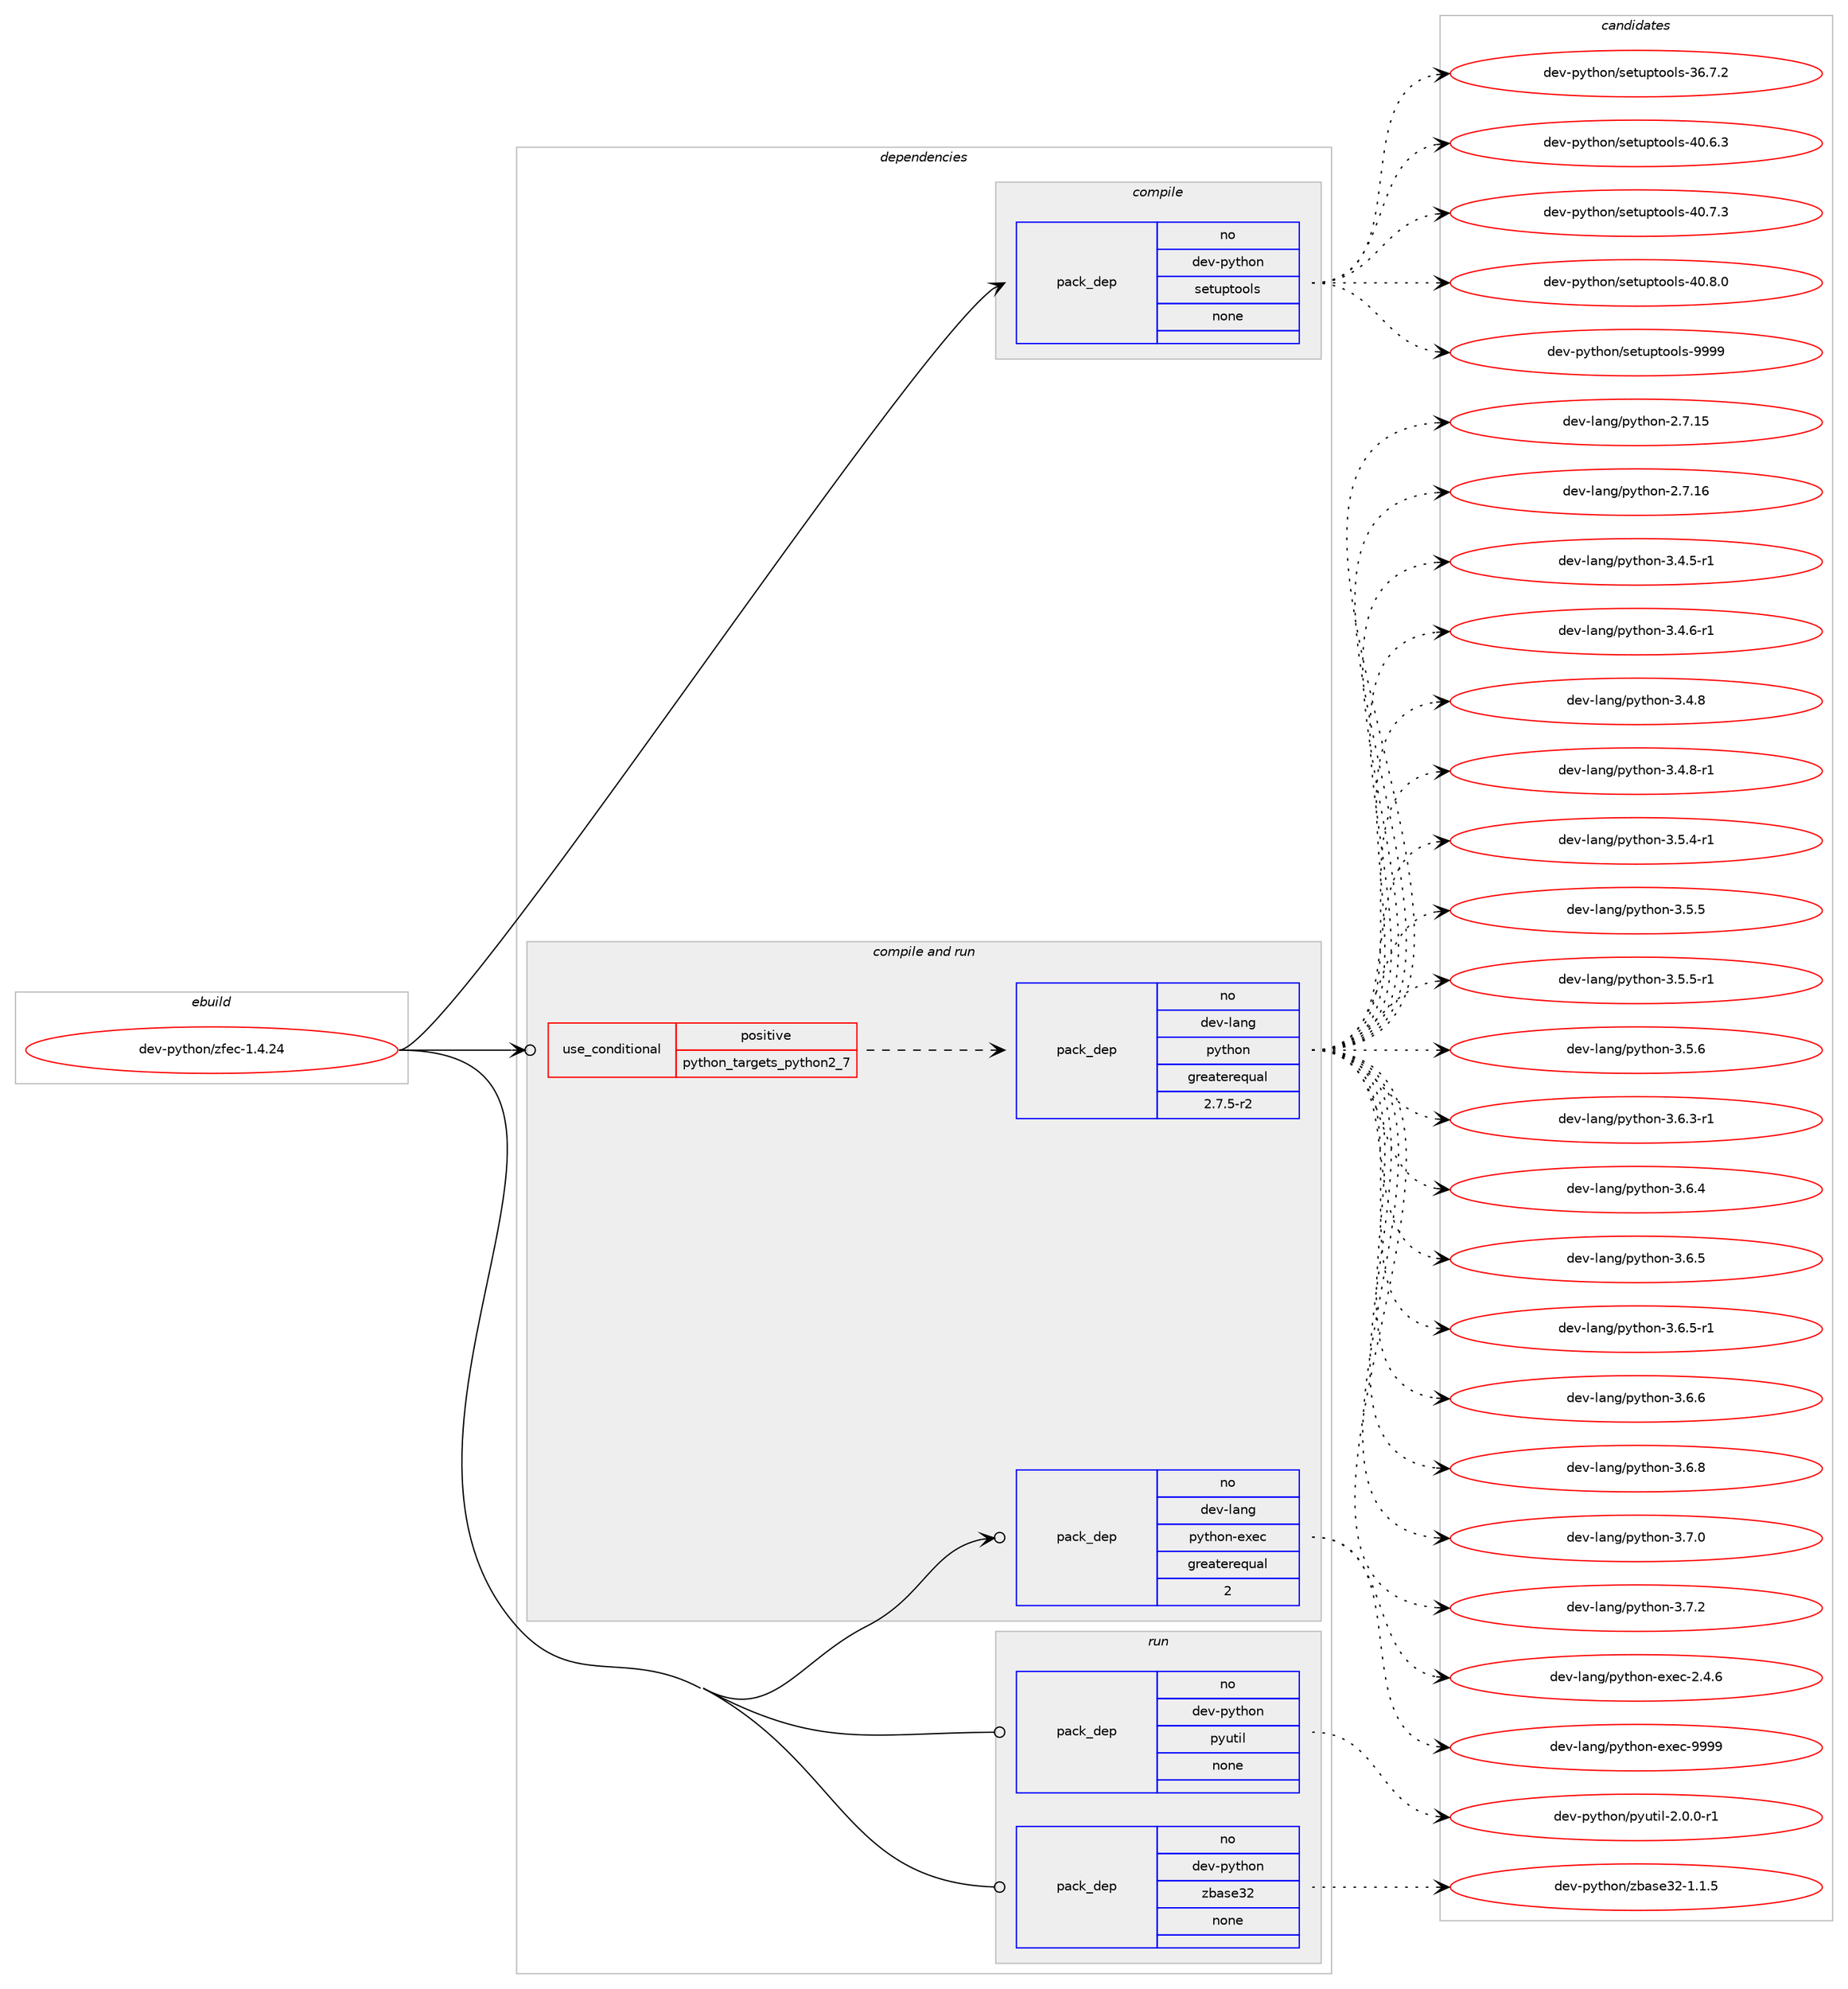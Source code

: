 digraph prolog {

# *************
# Graph options
# *************

newrank=true;
concentrate=true;
compound=true;
graph [rankdir=LR,fontname=Helvetica,fontsize=10,ranksep=1.5];#, ranksep=2.5, nodesep=0.2];
edge  [arrowhead=vee];
node  [fontname=Helvetica,fontsize=10];

# **********
# The ebuild
# **********

subgraph cluster_leftcol {
color=gray;
rank=same;
label=<<i>ebuild</i>>;
id [label="dev-python/zfec-1.4.24", color=red, width=4, href="../dev-python/zfec-1.4.24.svg"];
}

# ****************
# The dependencies
# ****************

subgraph cluster_midcol {
color=gray;
label=<<i>dependencies</i>>;
subgraph cluster_compile {
fillcolor="#eeeeee";
style=filled;
label=<<i>compile</i>>;
subgraph pack1038581 {
dependency1449217 [label=<<TABLE BORDER="0" CELLBORDER="1" CELLSPACING="0" CELLPADDING="4" WIDTH="220"><TR><TD ROWSPAN="6" CELLPADDING="30">pack_dep</TD></TR><TR><TD WIDTH="110">no</TD></TR><TR><TD>dev-python</TD></TR><TR><TD>setuptools</TD></TR><TR><TD>none</TD></TR><TR><TD></TD></TR></TABLE>>, shape=none, color=blue];
}
id:e -> dependency1449217:w [weight=20,style="solid",arrowhead="vee"];
}
subgraph cluster_compileandrun {
fillcolor="#eeeeee";
style=filled;
label=<<i>compile and run</i>>;
subgraph cond387263 {
dependency1449218 [label=<<TABLE BORDER="0" CELLBORDER="1" CELLSPACING="0" CELLPADDING="4"><TR><TD ROWSPAN="3" CELLPADDING="10">use_conditional</TD></TR><TR><TD>positive</TD></TR><TR><TD>python_targets_python2_7</TD></TR></TABLE>>, shape=none, color=red];
subgraph pack1038582 {
dependency1449219 [label=<<TABLE BORDER="0" CELLBORDER="1" CELLSPACING="0" CELLPADDING="4" WIDTH="220"><TR><TD ROWSPAN="6" CELLPADDING="30">pack_dep</TD></TR><TR><TD WIDTH="110">no</TD></TR><TR><TD>dev-lang</TD></TR><TR><TD>python</TD></TR><TR><TD>greaterequal</TD></TR><TR><TD>2.7.5-r2</TD></TR></TABLE>>, shape=none, color=blue];
}
dependency1449218:e -> dependency1449219:w [weight=20,style="dashed",arrowhead="vee"];
}
id:e -> dependency1449218:w [weight=20,style="solid",arrowhead="odotvee"];
subgraph pack1038583 {
dependency1449220 [label=<<TABLE BORDER="0" CELLBORDER="1" CELLSPACING="0" CELLPADDING="4" WIDTH="220"><TR><TD ROWSPAN="6" CELLPADDING="30">pack_dep</TD></TR><TR><TD WIDTH="110">no</TD></TR><TR><TD>dev-lang</TD></TR><TR><TD>python-exec</TD></TR><TR><TD>greaterequal</TD></TR><TR><TD>2</TD></TR></TABLE>>, shape=none, color=blue];
}
id:e -> dependency1449220:w [weight=20,style="solid",arrowhead="odotvee"];
}
subgraph cluster_run {
fillcolor="#eeeeee";
style=filled;
label=<<i>run</i>>;
subgraph pack1038584 {
dependency1449221 [label=<<TABLE BORDER="0" CELLBORDER="1" CELLSPACING="0" CELLPADDING="4" WIDTH="220"><TR><TD ROWSPAN="6" CELLPADDING="30">pack_dep</TD></TR><TR><TD WIDTH="110">no</TD></TR><TR><TD>dev-python</TD></TR><TR><TD>pyutil</TD></TR><TR><TD>none</TD></TR><TR><TD></TD></TR></TABLE>>, shape=none, color=blue];
}
id:e -> dependency1449221:w [weight=20,style="solid",arrowhead="odot"];
subgraph pack1038585 {
dependency1449222 [label=<<TABLE BORDER="0" CELLBORDER="1" CELLSPACING="0" CELLPADDING="4" WIDTH="220"><TR><TD ROWSPAN="6" CELLPADDING="30">pack_dep</TD></TR><TR><TD WIDTH="110">no</TD></TR><TR><TD>dev-python</TD></TR><TR><TD>zbase32</TD></TR><TR><TD>none</TD></TR><TR><TD></TD></TR></TABLE>>, shape=none, color=blue];
}
id:e -> dependency1449222:w [weight=20,style="solid",arrowhead="odot"];
}
}

# **************
# The candidates
# **************

subgraph cluster_choices {
rank=same;
color=gray;
label=<<i>candidates</i>>;

subgraph choice1038581 {
color=black;
nodesep=1;
choice100101118451121211161041111104711510111611711211611111110811545515446554650 [label="dev-python/setuptools-36.7.2", color=red, width=4,href="../dev-python/setuptools-36.7.2.svg"];
choice100101118451121211161041111104711510111611711211611111110811545524846544651 [label="dev-python/setuptools-40.6.3", color=red, width=4,href="../dev-python/setuptools-40.6.3.svg"];
choice100101118451121211161041111104711510111611711211611111110811545524846554651 [label="dev-python/setuptools-40.7.3", color=red, width=4,href="../dev-python/setuptools-40.7.3.svg"];
choice100101118451121211161041111104711510111611711211611111110811545524846564648 [label="dev-python/setuptools-40.8.0", color=red, width=4,href="../dev-python/setuptools-40.8.0.svg"];
choice10010111845112121116104111110471151011161171121161111111081154557575757 [label="dev-python/setuptools-9999", color=red, width=4,href="../dev-python/setuptools-9999.svg"];
dependency1449217:e -> choice100101118451121211161041111104711510111611711211611111110811545515446554650:w [style=dotted,weight="100"];
dependency1449217:e -> choice100101118451121211161041111104711510111611711211611111110811545524846544651:w [style=dotted,weight="100"];
dependency1449217:e -> choice100101118451121211161041111104711510111611711211611111110811545524846554651:w [style=dotted,weight="100"];
dependency1449217:e -> choice100101118451121211161041111104711510111611711211611111110811545524846564648:w [style=dotted,weight="100"];
dependency1449217:e -> choice10010111845112121116104111110471151011161171121161111111081154557575757:w [style=dotted,weight="100"];
}
subgraph choice1038582 {
color=black;
nodesep=1;
choice10010111845108971101034711212111610411111045504655464953 [label="dev-lang/python-2.7.15", color=red, width=4,href="../dev-lang/python-2.7.15.svg"];
choice10010111845108971101034711212111610411111045504655464954 [label="dev-lang/python-2.7.16", color=red, width=4,href="../dev-lang/python-2.7.16.svg"];
choice1001011184510897110103471121211161041111104551465246534511449 [label="dev-lang/python-3.4.5-r1", color=red, width=4,href="../dev-lang/python-3.4.5-r1.svg"];
choice1001011184510897110103471121211161041111104551465246544511449 [label="dev-lang/python-3.4.6-r1", color=red, width=4,href="../dev-lang/python-3.4.6-r1.svg"];
choice100101118451089711010347112121116104111110455146524656 [label="dev-lang/python-3.4.8", color=red, width=4,href="../dev-lang/python-3.4.8.svg"];
choice1001011184510897110103471121211161041111104551465246564511449 [label="dev-lang/python-3.4.8-r1", color=red, width=4,href="../dev-lang/python-3.4.8-r1.svg"];
choice1001011184510897110103471121211161041111104551465346524511449 [label="dev-lang/python-3.5.4-r1", color=red, width=4,href="../dev-lang/python-3.5.4-r1.svg"];
choice100101118451089711010347112121116104111110455146534653 [label="dev-lang/python-3.5.5", color=red, width=4,href="../dev-lang/python-3.5.5.svg"];
choice1001011184510897110103471121211161041111104551465346534511449 [label="dev-lang/python-3.5.5-r1", color=red, width=4,href="../dev-lang/python-3.5.5-r1.svg"];
choice100101118451089711010347112121116104111110455146534654 [label="dev-lang/python-3.5.6", color=red, width=4,href="../dev-lang/python-3.5.6.svg"];
choice1001011184510897110103471121211161041111104551465446514511449 [label="dev-lang/python-3.6.3-r1", color=red, width=4,href="../dev-lang/python-3.6.3-r1.svg"];
choice100101118451089711010347112121116104111110455146544652 [label="dev-lang/python-3.6.4", color=red, width=4,href="../dev-lang/python-3.6.4.svg"];
choice100101118451089711010347112121116104111110455146544653 [label="dev-lang/python-3.6.5", color=red, width=4,href="../dev-lang/python-3.6.5.svg"];
choice1001011184510897110103471121211161041111104551465446534511449 [label="dev-lang/python-3.6.5-r1", color=red, width=4,href="../dev-lang/python-3.6.5-r1.svg"];
choice100101118451089711010347112121116104111110455146544654 [label="dev-lang/python-3.6.6", color=red, width=4,href="../dev-lang/python-3.6.6.svg"];
choice100101118451089711010347112121116104111110455146544656 [label="dev-lang/python-3.6.8", color=red, width=4,href="../dev-lang/python-3.6.8.svg"];
choice100101118451089711010347112121116104111110455146554648 [label="dev-lang/python-3.7.0", color=red, width=4,href="../dev-lang/python-3.7.0.svg"];
choice100101118451089711010347112121116104111110455146554650 [label="dev-lang/python-3.7.2", color=red, width=4,href="../dev-lang/python-3.7.2.svg"];
dependency1449219:e -> choice10010111845108971101034711212111610411111045504655464953:w [style=dotted,weight="100"];
dependency1449219:e -> choice10010111845108971101034711212111610411111045504655464954:w [style=dotted,weight="100"];
dependency1449219:e -> choice1001011184510897110103471121211161041111104551465246534511449:w [style=dotted,weight="100"];
dependency1449219:e -> choice1001011184510897110103471121211161041111104551465246544511449:w [style=dotted,weight="100"];
dependency1449219:e -> choice100101118451089711010347112121116104111110455146524656:w [style=dotted,weight="100"];
dependency1449219:e -> choice1001011184510897110103471121211161041111104551465246564511449:w [style=dotted,weight="100"];
dependency1449219:e -> choice1001011184510897110103471121211161041111104551465346524511449:w [style=dotted,weight="100"];
dependency1449219:e -> choice100101118451089711010347112121116104111110455146534653:w [style=dotted,weight="100"];
dependency1449219:e -> choice1001011184510897110103471121211161041111104551465346534511449:w [style=dotted,weight="100"];
dependency1449219:e -> choice100101118451089711010347112121116104111110455146534654:w [style=dotted,weight="100"];
dependency1449219:e -> choice1001011184510897110103471121211161041111104551465446514511449:w [style=dotted,weight="100"];
dependency1449219:e -> choice100101118451089711010347112121116104111110455146544652:w [style=dotted,weight="100"];
dependency1449219:e -> choice100101118451089711010347112121116104111110455146544653:w [style=dotted,weight="100"];
dependency1449219:e -> choice1001011184510897110103471121211161041111104551465446534511449:w [style=dotted,weight="100"];
dependency1449219:e -> choice100101118451089711010347112121116104111110455146544654:w [style=dotted,weight="100"];
dependency1449219:e -> choice100101118451089711010347112121116104111110455146544656:w [style=dotted,weight="100"];
dependency1449219:e -> choice100101118451089711010347112121116104111110455146554648:w [style=dotted,weight="100"];
dependency1449219:e -> choice100101118451089711010347112121116104111110455146554650:w [style=dotted,weight="100"];
}
subgraph choice1038583 {
color=black;
nodesep=1;
choice1001011184510897110103471121211161041111104510112010199455046524654 [label="dev-lang/python-exec-2.4.6", color=red, width=4,href="../dev-lang/python-exec-2.4.6.svg"];
choice10010111845108971101034711212111610411111045101120101994557575757 [label="dev-lang/python-exec-9999", color=red, width=4,href="../dev-lang/python-exec-9999.svg"];
dependency1449220:e -> choice1001011184510897110103471121211161041111104510112010199455046524654:w [style=dotted,weight="100"];
dependency1449220:e -> choice10010111845108971101034711212111610411111045101120101994557575757:w [style=dotted,weight="100"];
}
subgraph choice1038584 {
color=black;
nodesep=1;
choice10010111845112121116104111110471121211171161051084550464846484511449 [label="dev-python/pyutil-2.0.0-r1", color=red, width=4,href="../dev-python/pyutil-2.0.0-r1.svg"];
dependency1449221:e -> choice10010111845112121116104111110471121211171161051084550464846484511449:w [style=dotted,weight="100"];
}
subgraph choice1038585 {
color=black;
nodesep=1;
choice100101118451121211161041111104712298971151015150454946494653 [label="dev-python/zbase32-1.1.5", color=red, width=4,href="../dev-python/zbase32-1.1.5.svg"];
dependency1449222:e -> choice100101118451121211161041111104712298971151015150454946494653:w [style=dotted,weight="100"];
}
}

}
